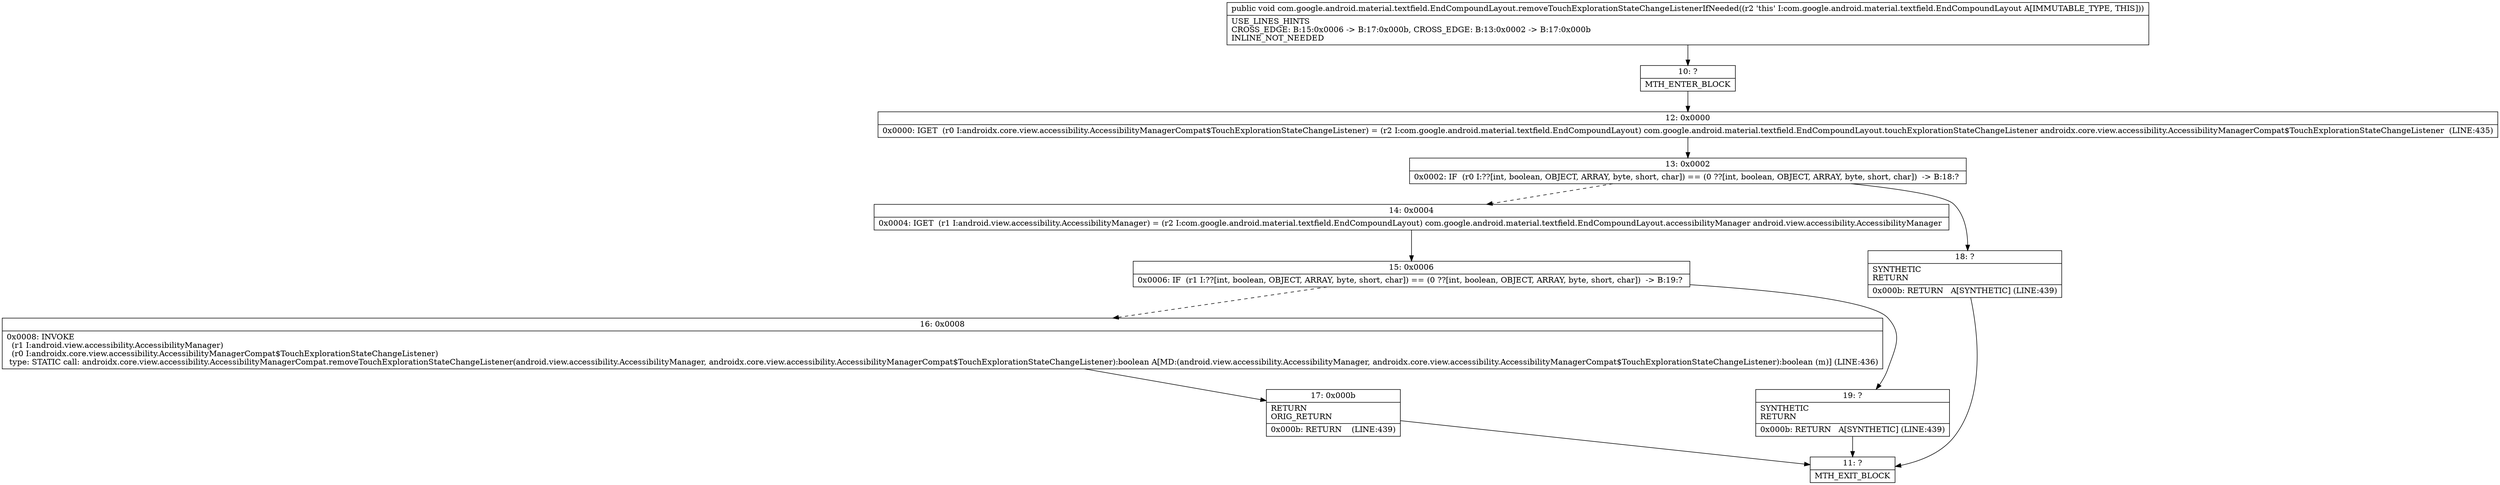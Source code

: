 digraph "CFG forcom.google.android.material.textfield.EndCompoundLayout.removeTouchExplorationStateChangeListenerIfNeeded()V" {
Node_10 [shape=record,label="{10\:\ ?|MTH_ENTER_BLOCK\l}"];
Node_12 [shape=record,label="{12\:\ 0x0000|0x0000: IGET  (r0 I:androidx.core.view.accessibility.AccessibilityManagerCompat$TouchExplorationStateChangeListener) = (r2 I:com.google.android.material.textfield.EndCompoundLayout) com.google.android.material.textfield.EndCompoundLayout.touchExplorationStateChangeListener androidx.core.view.accessibility.AccessibilityManagerCompat$TouchExplorationStateChangeListener  (LINE:435)\l}"];
Node_13 [shape=record,label="{13\:\ 0x0002|0x0002: IF  (r0 I:??[int, boolean, OBJECT, ARRAY, byte, short, char]) == (0 ??[int, boolean, OBJECT, ARRAY, byte, short, char])  \-\> B:18:? \l}"];
Node_14 [shape=record,label="{14\:\ 0x0004|0x0004: IGET  (r1 I:android.view.accessibility.AccessibilityManager) = (r2 I:com.google.android.material.textfield.EndCompoundLayout) com.google.android.material.textfield.EndCompoundLayout.accessibilityManager android.view.accessibility.AccessibilityManager \l}"];
Node_15 [shape=record,label="{15\:\ 0x0006|0x0006: IF  (r1 I:??[int, boolean, OBJECT, ARRAY, byte, short, char]) == (0 ??[int, boolean, OBJECT, ARRAY, byte, short, char])  \-\> B:19:? \l}"];
Node_16 [shape=record,label="{16\:\ 0x0008|0x0008: INVOKE  \l  (r1 I:android.view.accessibility.AccessibilityManager)\l  (r0 I:androidx.core.view.accessibility.AccessibilityManagerCompat$TouchExplorationStateChangeListener)\l type: STATIC call: androidx.core.view.accessibility.AccessibilityManagerCompat.removeTouchExplorationStateChangeListener(android.view.accessibility.AccessibilityManager, androidx.core.view.accessibility.AccessibilityManagerCompat$TouchExplorationStateChangeListener):boolean A[MD:(android.view.accessibility.AccessibilityManager, androidx.core.view.accessibility.AccessibilityManagerCompat$TouchExplorationStateChangeListener):boolean (m)] (LINE:436)\l}"];
Node_17 [shape=record,label="{17\:\ 0x000b|RETURN\lORIG_RETURN\l|0x000b: RETURN    (LINE:439)\l}"];
Node_11 [shape=record,label="{11\:\ ?|MTH_EXIT_BLOCK\l}"];
Node_19 [shape=record,label="{19\:\ ?|SYNTHETIC\lRETURN\l|0x000b: RETURN   A[SYNTHETIC] (LINE:439)\l}"];
Node_18 [shape=record,label="{18\:\ ?|SYNTHETIC\lRETURN\l|0x000b: RETURN   A[SYNTHETIC] (LINE:439)\l}"];
MethodNode[shape=record,label="{public void com.google.android.material.textfield.EndCompoundLayout.removeTouchExplorationStateChangeListenerIfNeeded((r2 'this' I:com.google.android.material.textfield.EndCompoundLayout A[IMMUTABLE_TYPE, THIS]))  | USE_LINES_HINTS\lCROSS_EDGE: B:15:0x0006 \-\> B:17:0x000b, CROSS_EDGE: B:13:0x0002 \-\> B:17:0x000b\lINLINE_NOT_NEEDED\l}"];
MethodNode -> Node_10;Node_10 -> Node_12;
Node_12 -> Node_13;
Node_13 -> Node_14[style=dashed];
Node_13 -> Node_18;
Node_14 -> Node_15;
Node_15 -> Node_16[style=dashed];
Node_15 -> Node_19;
Node_16 -> Node_17;
Node_17 -> Node_11;
Node_19 -> Node_11;
Node_18 -> Node_11;
}

